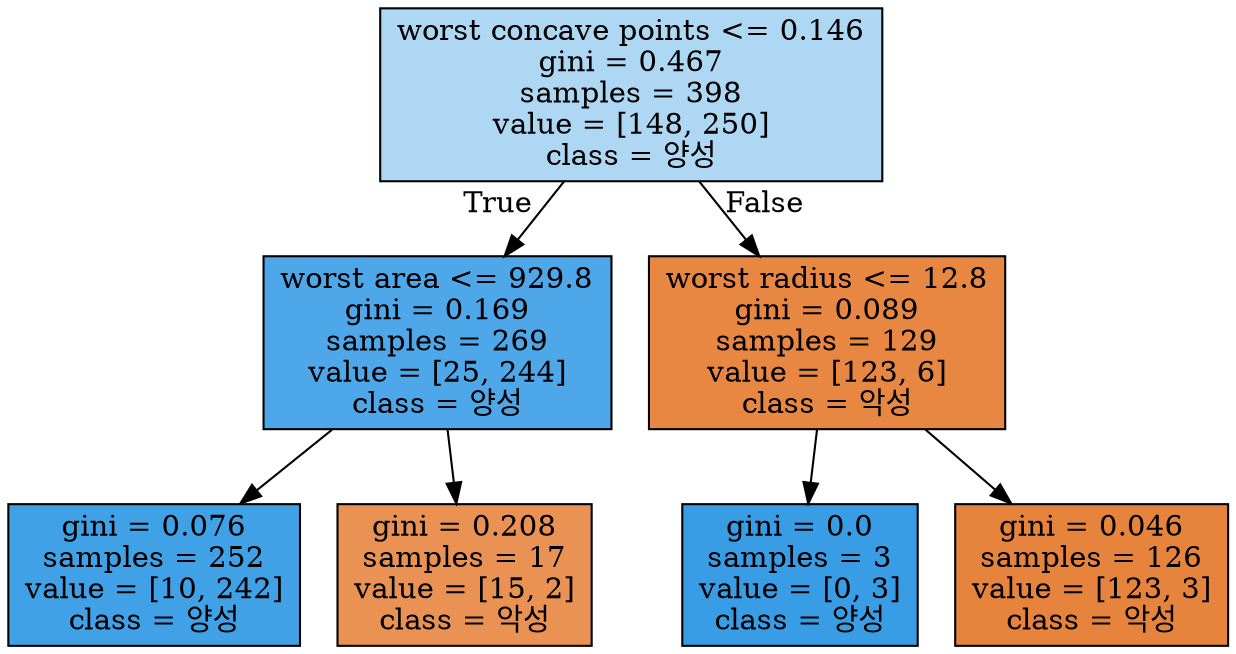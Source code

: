 digraph Tree {
node [shape=box, style="filled", color="black"] ;
0 [label="worst concave points <= 0.146\ngini = 0.467\nsamples = 398\nvalue = [148, 250]\nclass = 양성", fillcolor="#399de568"] ;
1 [label="worst area <= 929.8\ngini = 0.169\nsamples = 269\nvalue = [25, 244]\nclass = 양성", fillcolor="#399de5e5"] ;
0 -> 1 [labeldistance=2.5, labelangle=45, headlabel="True"] ;
2 [label="gini = 0.076\nsamples = 252\nvalue = [10, 242]\nclass = 양성", fillcolor="#399de5f4"] ;
1 -> 2 ;
3 [label="gini = 0.208\nsamples = 17\nvalue = [15, 2]\nclass = 악성", fillcolor="#e58139dd"] ;
1 -> 3 ;
4 [label="worst radius <= 12.8\ngini = 0.089\nsamples = 129\nvalue = [123, 6]\nclass = 악성", fillcolor="#e58139f3"] ;
0 -> 4 [labeldistance=2.5, labelangle=-45, headlabel="False"] ;
5 [label="gini = 0.0\nsamples = 3\nvalue = [0, 3]\nclass = 양성", fillcolor="#399de5ff"] ;
4 -> 5 ;
6 [label="gini = 0.046\nsamples = 126\nvalue = [123, 3]\nclass = 악성", fillcolor="#e58139f9"] ;
4 -> 6 ;
}